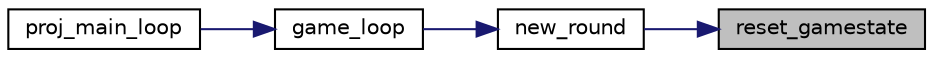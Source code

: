digraph "reset_gamestate"
{
 // LATEX_PDF_SIZE
  edge [fontname="Helvetica",fontsize="10",labelfontname="Helvetica",labelfontsize="10"];
  node [fontname="Helvetica",fontsize="10",shape=record];
  rankdir="RL";
  Node1 [label="reset_gamestate",height=0.2,width=0.4,color="black", fillcolor="grey75", style="filled", fontcolor="black",tooltip="Function that resets the game at the start of a new round."];
  Node1 -> Node2 [dir="back",color="midnightblue",fontsize="10",style="solid",fontname="Helvetica"];
  Node2 [label="new_round",height=0.2,width=0.4,color="black", fillcolor="white", style="filled",URL="$group__game.html#gaa75c9d43139b8a434e578814a98d59a0",tooltip="Function which readies the game for a new round."];
  Node2 -> Node3 [dir="back",color="midnightblue",fontsize="10",style="solid",fontname="Helvetica"];
  Node3 [label="game_loop",height=0.2,width=0.4,color="black", fillcolor="white", style="filled",URL="$group__game.html#gabc9e0c89439f64104e8d4327028355d1",tooltip="Core gameplay loop."];
  Node3 -> Node4 [dir="back",color="midnightblue",fontsize="10",style="solid",fontname="Helvetica"];
  Node4 [label="proj_main_loop",height=0.2,width=0.4,color="black", fillcolor="white", style="filled",URL="$proj_8c.html#a2a16f651eccbd248e1ad3b3b924b143b",tooltip=" "];
}
